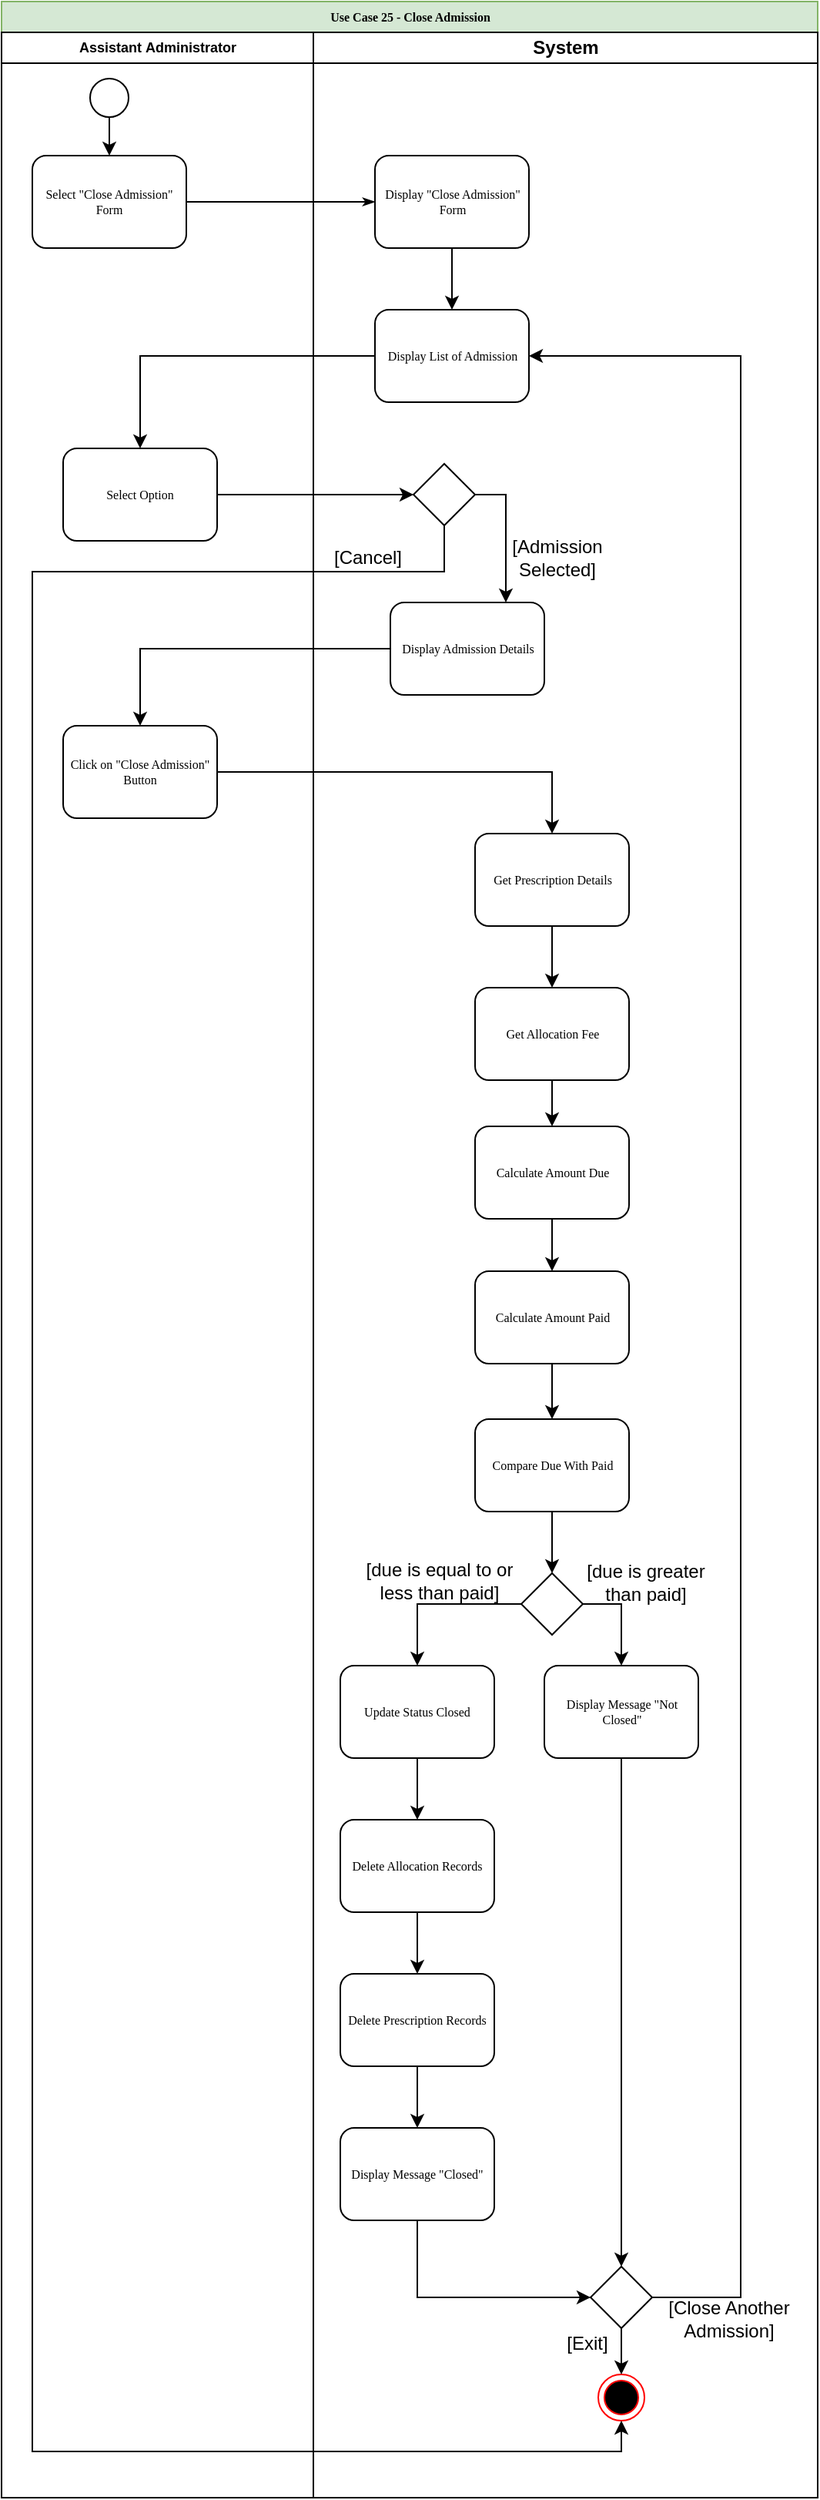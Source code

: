 <mxfile version="13.1.3" type="device"><diagram name="Page-1" id="74e2e168-ea6b-b213-b513-2b3c1d86103e"><mxGraphModel dx="1038" dy="548" grid="1" gridSize="10" guides="1" tooltips="1" connect="1" arrows="1" fold="1" page="1" pageScale="1" pageWidth="1100" pageHeight="850" background="#ffffff" math="0" shadow="0"><root><mxCell id="0"/><mxCell id="1" parent="0"/><mxCell id="77e6c97f196da883-1" value="Use Case 25 - Close Admission" style="swimlane;html=1;childLayout=stackLayout;startSize=20;rounded=0;shadow=0;labelBackgroundColor=none;strokeWidth=1;fontFamily=Verdana;fontSize=8;align=center;fillColor=#d5e8d4;strokeColor=#82b366;" parent="1" vertex="1"><mxGeometry x="70" y="60" width="530" height="1620" as="geometry"/></mxCell><mxCell id="77e6c97f196da883-2" value="&lt;span lang=&quot;EN-NZ&quot; style=&quot;font-size: 9px ; font-family: &amp;#34;arial&amp;#34; , sans-serif&quot;&gt;Assistant&amp;nbsp;&lt;/span&gt;Administrator" style="swimlane;html=1;startSize=20;fontSize=9;" parent="77e6c97f196da883-1" vertex="1"><mxGeometry y="20" width="202.5" height="1600" as="geometry"/></mxCell><mxCell id="ZdBTL1t5dG3beJrsOJjh-3" value="" style="edgeStyle=orthogonalEdgeStyle;rounded=0;orthogonalLoop=1;jettySize=auto;html=1;" parent="77e6c97f196da883-2" source="ZdBTL1t5dG3beJrsOJjh-1" target="77e6c97f196da883-8" edge="1"><mxGeometry relative="1" as="geometry"/></mxCell><mxCell id="ZdBTL1t5dG3beJrsOJjh-1" value="" style="ellipse;whiteSpace=wrap;html=1;aspect=fixed;" parent="77e6c97f196da883-2" vertex="1"><mxGeometry x="57.5" y="30" width="25" height="25" as="geometry"/></mxCell><mxCell id="77e6c97f196da883-8" value="Select &quot;Close Admission&quot; Form" style="rounded=1;whiteSpace=wrap;html=1;shadow=0;labelBackgroundColor=none;strokeWidth=1;fontFamily=Verdana;fontSize=8;align=center;" parent="77e6c97f196da883-2" vertex="1"><mxGeometry x="20" y="80" width="100" height="60" as="geometry"/></mxCell><mxCell id="3hQ6ydGFBJXENkssHdCG-2" value="Select Option" style="rounded=1;whiteSpace=wrap;html=1;shadow=0;labelBackgroundColor=none;strokeWidth=1;fontFamily=Verdana;fontSize=8;align=center;" parent="77e6c97f196da883-2" vertex="1"><mxGeometry x="40" y="270" width="100" height="60" as="geometry"/></mxCell><mxCell id="ZdBTL1t5dG3beJrsOJjh-8" value="Click on &quot;Close Admission&quot; Button" style="rounded=1;whiteSpace=wrap;html=1;shadow=0;labelBackgroundColor=none;strokeWidth=1;fontFamily=Verdana;fontSize=8;align=center;" parent="77e6c97f196da883-2" vertex="1"><mxGeometry x="40" y="450" width="100" height="60" as="geometry"/></mxCell><mxCell id="77e6c97f196da883-26" style="edgeStyle=orthogonalEdgeStyle;rounded=1;html=1;labelBackgroundColor=none;startArrow=none;startFill=0;startSize=5;endArrow=classicThin;endFill=1;endSize=5;jettySize=auto;orthogonalLoop=1;strokeWidth=1;fontFamily=Verdana;fontSize=8" parent="77e6c97f196da883-1" source="77e6c97f196da883-8" target="77e6c97f196da883-11" edge="1"><mxGeometry relative="1" as="geometry"/></mxCell><mxCell id="3hQ6ydGFBJXENkssHdCG-4" style="edgeStyle=orthogonalEdgeStyle;rounded=0;orthogonalLoop=1;jettySize=auto;html=1;exitX=0;exitY=0.5;exitDx=0;exitDy=0;entryX=0.5;entryY=0;entryDx=0;entryDy=0;fontSize=9;" parent="77e6c97f196da883-1" source="3hQ6ydGFBJXENkssHdCG-1" target="3hQ6ydGFBJXENkssHdCG-2" edge="1"><mxGeometry relative="1" as="geometry"/></mxCell><mxCell id="3hQ6ydGFBJXENkssHdCG-5" style="edgeStyle=orthogonalEdgeStyle;rounded=0;orthogonalLoop=1;jettySize=auto;html=1;exitX=1;exitY=0.5;exitDx=0;exitDy=0;entryX=0;entryY=0.5;entryDx=0;entryDy=0;fontSize=9;" parent="77e6c97f196da883-1" source="3hQ6ydGFBJXENkssHdCG-2" target="3hQ6ydGFBJXENkssHdCG-3" edge="1"><mxGeometry relative="1" as="geometry"/></mxCell><mxCell id="77e6c97f196da883-3" value="System" style="swimlane;html=1;startSize=20;" parent="77e6c97f196da883-1" vertex="1"><mxGeometry x="202.5" y="20" width="327.5" height="1600" as="geometry"/></mxCell><mxCell id="3hQ6ydGFBJXENkssHdCG-23" style="edgeStyle=orthogonalEdgeStyle;rounded=0;orthogonalLoop=1;jettySize=auto;html=1;exitX=0.5;exitY=1;exitDx=0;exitDy=0;fontSize=9;entryX=0.5;entryY=0;entryDx=0;entryDy=0;" parent="77e6c97f196da883-3" source="QrPT-xsLEVctbl-4yfZR-3" target="QrPT-xsLEVctbl-4yfZR-5" edge="1"><mxGeometry relative="1" as="geometry"><mxPoint x="90" y="830" as="sourcePoint"/><mxPoint x="107.5" y="790" as="targetPoint"/></mxGeometry></mxCell><mxCell id="3hQ6ydGFBJXENkssHdCG-7" value="[Cancel]" style="text;html=1;strokeColor=none;fillColor=none;align=center;verticalAlign=middle;whiteSpace=wrap;rounded=0;" parent="77e6c97f196da883-3" vertex="1"><mxGeometry y="331" width="70" height="20" as="geometry"/></mxCell><mxCell id="3hQ6ydGFBJXENkssHdCG-31" style="edgeStyle=orthogonalEdgeStyle;rounded=0;orthogonalLoop=1;jettySize=auto;html=1;exitX=1;exitY=0.5;exitDx=0;exitDy=0;entryX=0.75;entryY=0;entryDx=0;entryDy=0;fontSize=9;" parent="77e6c97f196da883-3" source="3hQ6ydGFBJXENkssHdCG-3" target="3hQ6ydGFBJXENkssHdCG-9" edge="1"><mxGeometry relative="1" as="geometry"/></mxCell><mxCell id="QrPT-xsLEVctbl-4yfZR-19" value="Display Message &quot;Closed&quot;" style="rounded=1;whiteSpace=wrap;html=1;shadow=0;labelBackgroundColor=none;strokeWidth=1;fontFamily=Verdana;fontSize=8;align=center;" parent="77e6c97f196da883-3" vertex="1"><mxGeometry x="17.5" y="1360" width="100" height="60" as="geometry"/></mxCell><mxCell id="QrPT-xsLEVctbl-4yfZR-18" value="Delete Prescription Records" style="rounded=1;whiteSpace=wrap;html=1;shadow=0;labelBackgroundColor=none;strokeWidth=1;fontFamily=Verdana;fontSize=8;align=center;" parent="77e6c97f196da883-3" vertex="1"><mxGeometry x="17.5" y="1260" width="100" height="60" as="geometry"/></mxCell><mxCell id="QrPT-xsLEVctbl-4yfZR-16" value="Delete Allocation Records" style="rounded=1;whiteSpace=wrap;html=1;shadow=0;labelBackgroundColor=none;strokeWidth=1;fontFamily=Verdana;fontSize=8;align=center;" parent="77e6c97f196da883-3" vertex="1"><mxGeometry x="17.5" y="1160" width="100" height="60" as="geometry"/></mxCell><mxCell id="QrPT-xsLEVctbl-4yfZR-14" value="Update Status Closed" style="rounded=1;whiteSpace=wrap;html=1;shadow=0;labelBackgroundColor=none;strokeWidth=1;fontFamily=Verdana;fontSize=8;align=center;" parent="77e6c97f196da883-3" vertex="1"><mxGeometry x="17.5" y="1060" width="100" height="60" as="geometry"/></mxCell><mxCell id="QrPT-xsLEVctbl-4yfZR-13" value="[due is equal to or less than paid]" style="text;html=1;strokeColor=none;fillColor=none;align=center;verticalAlign=middle;whiteSpace=wrap;rounded=0;" parent="77e6c97f196da883-3" vertex="1"><mxGeometry x="30" y="995" width="102.5" height="20" as="geometry"/></mxCell><mxCell id="QrPT-xsLEVctbl-4yfZR-26" style="edgeStyle=orthogonalEdgeStyle;rounded=0;orthogonalLoop=1;jettySize=auto;html=1;exitX=0.5;exitY=1;exitDx=0;exitDy=0;entryX=0.5;entryY=0;entryDx=0;entryDy=0;" parent="77e6c97f196da883-3" source="QrPT-xsLEVctbl-4yfZR-14" target="QrPT-xsLEVctbl-4yfZR-16" edge="1"><mxGeometry relative="1" as="geometry"/></mxCell><mxCell id="3hQ6ydGFBJXENkssHdCG-3" value="" style="rhombus;whiteSpace=wrap;html=1;" parent="77e6c97f196da883-3" vertex="1"><mxGeometry x="65" y="280" width="40" height="40" as="geometry"/></mxCell><mxCell id="3hQ6ydGFBJXENkssHdCG-26" style="edgeStyle=orthogonalEdgeStyle;rounded=0;orthogonalLoop=1;jettySize=auto;html=1;exitX=0.5;exitY=1;exitDx=0;exitDy=0;entryX=0.5;entryY=0;entryDx=0;entryDy=0;fontSize=9;" parent="77e6c97f196da883-3" source="77e6c97f196da883-11" target="3hQ6ydGFBJXENkssHdCG-1" edge="1"><mxGeometry relative="1" as="geometry"/></mxCell><mxCell id="QrPT-xsLEVctbl-4yfZR-27" style="edgeStyle=orthogonalEdgeStyle;rounded=0;orthogonalLoop=1;jettySize=auto;html=1;exitX=0.5;exitY=1;exitDx=0;exitDy=0;entryX=0.5;entryY=0;entryDx=0;entryDy=0;" parent="77e6c97f196da883-3" source="QrPT-xsLEVctbl-4yfZR-16" target="QrPT-xsLEVctbl-4yfZR-18" edge="1"><mxGeometry relative="1" as="geometry"/></mxCell><mxCell id="QrPT-xsLEVctbl-4yfZR-28" style="edgeStyle=orthogonalEdgeStyle;rounded=0;orthogonalLoop=1;jettySize=auto;html=1;exitX=0.5;exitY=1;exitDx=0;exitDy=0;entryX=0.5;entryY=0;entryDx=0;entryDy=0;" parent="77e6c97f196da883-3" source="QrPT-xsLEVctbl-4yfZR-18" target="QrPT-xsLEVctbl-4yfZR-19" edge="1"><mxGeometry relative="1" as="geometry"/></mxCell><mxCell id="QrPT-xsLEVctbl-4yfZR-7" value="Compare Due With Paid" style="rounded=1;whiteSpace=wrap;html=1;shadow=0;labelBackgroundColor=none;strokeWidth=1;fontFamily=Verdana;fontSize=8;align=center;" parent="77e6c97f196da883-3" vertex="1"><mxGeometry x="105" y="900" width="100" height="60" as="geometry"/></mxCell><mxCell id="QrPT-xsLEVctbl-4yfZR-5" value="Calculate Amount Paid" style="rounded=1;whiteSpace=wrap;html=1;shadow=0;labelBackgroundColor=none;strokeWidth=1;fontFamily=Verdana;fontSize=8;align=center;" parent="77e6c97f196da883-3" vertex="1"><mxGeometry x="105" y="804" width="100" height="60" as="geometry"/></mxCell><mxCell id="QrPT-xsLEVctbl-4yfZR-3" value="Calculate Amount Due" style="rounded=1;whiteSpace=wrap;html=1;shadow=0;labelBackgroundColor=none;strokeWidth=1;fontFamily=Verdana;fontSize=8;align=center;" parent="77e6c97f196da883-3" vertex="1"><mxGeometry x="105" y="710" width="100" height="60" as="geometry"/></mxCell><mxCell id="QrPT-xsLEVctbl-4yfZR-2" value="Get Allocation Fee" style="rounded=1;whiteSpace=wrap;html=1;shadow=0;labelBackgroundColor=none;strokeWidth=1;fontFamily=Verdana;fontSize=8;align=center;" parent="77e6c97f196da883-3" vertex="1"><mxGeometry x="105" y="620" width="100" height="60" as="geometry"/></mxCell><mxCell id="QrPT-xsLEVctbl-4yfZR-1" value="Get Prescription Details" style="rounded=1;whiteSpace=wrap;html=1;shadow=0;labelBackgroundColor=none;strokeWidth=1;fontFamily=Verdana;fontSize=8;align=center;" parent="77e6c97f196da883-3" vertex="1"><mxGeometry x="105" y="520" width="100" height="60" as="geometry"/></mxCell><mxCell id="QrPT-xsLEVctbl-4yfZR-9" style="edgeStyle=orthogonalEdgeStyle;rounded=0;orthogonalLoop=1;jettySize=auto;html=1;exitX=0.5;exitY=1;exitDx=0;exitDy=0;entryX=0.5;entryY=0;entryDx=0;entryDy=0;" parent="77e6c97f196da883-3" source="QrPT-xsLEVctbl-4yfZR-7" target="3hQ6ydGFBJXENkssHdCG-22" edge="1"><mxGeometry relative="1" as="geometry"/></mxCell><mxCell id="77e6c97f196da883-11" value="Display &quot;Close Admission&quot; Form" style="rounded=1;whiteSpace=wrap;html=1;shadow=0;labelBackgroundColor=none;strokeWidth=1;fontFamily=Verdana;fontSize=8;align=center;" parent="77e6c97f196da883-3" vertex="1"><mxGeometry x="40" y="80" width="100" height="60" as="geometry"/></mxCell><mxCell id="ZdBTL1t5dG3beJrsOJjh-28" style="edgeStyle=orthogonalEdgeStyle;rounded=0;orthogonalLoop=1;jettySize=auto;html=1;exitX=0.5;exitY=1;exitDx=0;exitDy=0;entryX=0.5;entryY=0;entryDx=0;entryDy=0;" parent="77e6c97f196da883-3" source="QrPT-xsLEVctbl-4yfZR-1" target="QrPT-xsLEVctbl-4yfZR-2" edge="1"><mxGeometry relative="1" as="geometry"><mxPoint x="90" y="600" as="sourcePoint"/><mxPoint x="90" y="640" as="targetPoint"/></mxGeometry></mxCell><mxCell id="3hQ6ydGFBJXENkssHdCG-1" value="Display List of Admission" style="rounded=1;whiteSpace=wrap;html=1;shadow=0;labelBackgroundColor=none;strokeWidth=1;fontFamily=Verdana;fontSize=8;align=center;" parent="77e6c97f196da883-3" vertex="1"><mxGeometry x="40" y="180" width="100" height="60" as="geometry"/></mxCell><mxCell id="QrPT-xsLEVctbl-4yfZR-8" style="edgeStyle=orthogonalEdgeStyle;rounded=0;orthogonalLoop=1;jettySize=auto;html=1;exitX=0.5;exitY=1;exitDx=0;exitDy=0;entryX=0.5;entryY=0;entryDx=0;entryDy=0;" parent="77e6c97f196da883-3" source="QrPT-xsLEVctbl-4yfZR-5" target="QrPT-xsLEVctbl-4yfZR-7" edge="1"><mxGeometry relative="1" as="geometry"/></mxCell><mxCell id="3hQ6ydGFBJXENkssHdCG-9" value="Display Admission Details" style="rounded=1;whiteSpace=wrap;html=1;shadow=0;labelBackgroundColor=none;strokeWidth=1;fontFamily=Verdana;fontSize=8;align=center;" parent="77e6c97f196da883-3" vertex="1"><mxGeometry x="50" y="370" width="100" height="60" as="geometry"/></mxCell><mxCell id="QrPT-xsLEVctbl-4yfZR-4" style="edgeStyle=orthogonalEdgeStyle;rounded=0;orthogonalLoop=1;jettySize=auto;html=1;exitX=0.5;exitY=1;exitDx=0;exitDy=0;entryX=0.5;entryY=0;entryDx=0;entryDy=0;" parent="77e6c97f196da883-3" source="QrPT-xsLEVctbl-4yfZR-2" target="QrPT-xsLEVctbl-4yfZR-3" edge="1"><mxGeometry relative="1" as="geometry"/></mxCell><mxCell id="QrPT-xsLEVctbl-4yfZR-15" style="edgeStyle=orthogonalEdgeStyle;rounded=0;orthogonalLoop=1;jettySize=auto;html=1;exitX=0;exitY=0.5;exitDx=0;exitDy=0;" parent="77e6c97f196da883-3" source="3hQ6ydGFBJXENkssHdCG-22" target="QrPT-xsLEVctbl-4yfZR-14" edge="1"><mxGeometry relative="1" as="geometry"/></mxCell><mxCell id="QrPT-xsLEVctbl-4yfZR-29" style="edgeStyle=orthogonalEdgeStyle;rounded=0;orthogonalLoop=1;jettySize=auto;html=1;exitX=1;exitY=0.5;exitDx=0;exitDy=0;entryX=0.5;entryY=0;entryDx=0;entryDy=0;" parent="77e6c97f196da883-3" source="3hQ6ydGFBJXENkssHdCG-22" target="QrPT-xsLEVctbl-4yfZR-20" edge="1"><mxGeometry relative="1" as="geometry"/></mxCell><mxCell id="3hQ6ydGFBJXENkssHdCG-22" value="" style="rhombus;whiteSpace=wrap;html=1;" parent="77e6c97f196da883-3" vertex="1"><mxGeometry x="135" y="1000" width="40" height="40" as="geometry"/></mxCell><mxCell id="3hQ6ydGFBJXENkssHdCG-6" value="[Admission Selected]" style="text;html=1;strokeColor=none;fillColor=none;align=center;verticalAlign=middle;whiteSpace=wrap;rounded=0;" parent="77e6c97f196da883-3" vertex="1"><mxGeometry x="123" y="331" width="70" height="20" as="geometry"/></mxCell><mxCell id="QrPT-xsLEVctbl-4yfZR-32" value="[Exit]" style="text;html=1;resizable=0;autosize=1;align=center;verticalAlign=middle;points=[];fillColor=none;strokeColor=none;rounded=0;" parent="77e6c97f196da883-3" vertex="1"><mxGeometry x="157.5" y="1490" width="40" height="20" as="geometry"/></mxCell><mxCell id="QrPT-xsLEVctbl-4yfZR-20" value="Display Message &quot;Not Closed&quot;" style="rounded=1;whiteSpace=wrap;html=1;shadow=0;labelBackgroundColor=none;strokeWidth=1;fontFamily=Verdana;fontSize=8;align=center;" parent="77e6c97f196da883-3" vertex="1"><mxGeometry x="150" y="1060" width="100" height="60" as="geometry"/></mxCell><mxCell id="QrPT-xsLEVctbl-4yfZR-10" value="[due is greater than paid]" style="text;html=1;strokeColor=none;fillColor=none;align=center;verticalAlign=middle;whiteSpace=wrap;rounded=0;" parent="77e6c97f196da883-3" vertex="1"><mxGeometry x="173" y="996" width="85" height="20" as="geometry"/></mxCell><mxCell id="QrPT-xsLEVctbl-4yfZR-34" value="[Close Another Admission]" style="text;html=1;strokeColor=none;fillColor=none;align=center;verticalAlign=middle;whiteSpace=wrap;rounded=0;" parent="77e6c97f196da883-3" vertex="1"><mxGeometry x="227.5" y="1474" width="85" height="20" as="geometry"/></mxCell><mxCell id="QrPT-xsLEVctbl-4yfZR-11" style="edgeStyle=orthogonalEdgeStyle;rounded=0;orthogonalLoop=1;jettySize=auto;html=1;exitX=0;exitY=0.5;exitDx=0;exitDy=0;entryX=0.5;entryY=0;entryDx=0;entryDy=0;" parent="77e6c97f196da883-1" source="3hQ6ydGFBJXENkssHdCG-9" target="ZdBTL1t5dG3beJrsOJjh-8" edge="1"><mxGeometry relative="1" as="geometry"/></mxCell><mxCell id="QrPT-xsLEVctbl-4yfZR-12" style="edgeStyle=orthogonalEdgeStyle;rounded=0;orthogonalLoop=1;jettySize=auto;html=1;exitX=1;exitY=0.5;exitDx=0;exitDy=0;entryX=0.5;entryY=0;entryDx=0;entryDy=0;" parent="77e6c97f196da883-1" source="ZdBTL1t5dG3beJrsOJjh-8" target="QrPT-xsLEVctbl-4yfZR-1" edge="1"><mxGeometry relative="1" as="geometry"/></mxCell><mxCell id="ZdBTL1t5dG3beJrsOJjh-24" value="" style="ellipse;html=1;shape=endState;fillColor=#000000;strokeColor=#ff0000;" parent="1" vertex="1"><mxGeometry x="457.5" y="1600" width="30" height="30" as="geometry"/></mxCell><mxCell id="3hQ6ydGFBJXENkssHdCG-30" style="edgeStyle=orthogonalEdgeStyle;rounded=0;orthogonalLoop=1;jettySize=auto;html=1;exitX=0.5;exitY=1;exitDx=0;exitDy=0;entryX=0.5;entryY=1;entryDx=0;entryDy=0;fontSize=9;" parent="1" source="3hQ6ydGFBJXENkssHdCG-3" target="ZdBTL1t5dG3beJrsOJjh-24" edge="1"><mxGeometry relative="1" as="geometry"><Array as="points"><mxPoint x="358" y="430"/><mxPoint x="90" y="430"/><mxPoint x="90" y="1650"/><mxPoint x="473" y="1650"/></Array></mxGeometry></mxCell><mxCell id="QrPT-xsLEVctbl-4yfZR-25" style="edgeStyle=orthogonalEdgeStyle;rounded=0;orthogonalLoop=1;jettySize=auto;html=1;exitX=0.5;exitY=1;exitDx=0;exitDy=0;entryX=0.5;entryY=0;entryDx=0;entryDy=0;" parent="1" source="QrPT-xsLEVctbl-4yfZR-22" target="ZdBTL1t5dG3beJrsOJjh-24" edge="1"><mxGeometry relative="1" as="geometry"/></mxCell><mxCell id="QrPT-xsLEVctbl-4yfZR-30" style="edgeStyle=orthogonalEdgeStyle;rounded=0;orthogonalLoop=1;jettySize=auto;html=1;exitX=1;exitY=0.5;exitDx=0;exitDy=0;entryX=1;entryY=0.5;entryDx=0;entryDy=0;" parent="1" source="QrPT-xsLEVctbl-4yfZR-22" target="3hQ6ydGFBJXENkssHdCG-1" edge="1"><mxGeometry relative="1" as="geometry"><Array as="points"><mxPoint x="550" y="1550"/><mxPoint x="550" y="290"/></Array></mxGeometry></mxCell><mxCell id="QrPT-xsLEVctbl-4yfZR-22" value="" style="rhombus;whiteSpace=wrap;html=1;" parent="1" vertex="1"><mxGeometry x="452.5" y="1530" width="40" height="40" as="geometry"/></mxCell><mxCell id="QrPT-xsLEVctbl-4yfZR-24" style="edgeStyle=orthogonalEdgeStyle;rounded=0;orthogonalLoop=1;jettySize=auto;html=1;exitX=0.5;exitY=1;exitDx=0;exitDy=0;entryX=0.5;entryY=0;entryDx=0;entryDy=0;" parent="1" source="QrPT-xsLEVctbl-4yfZR-20" target="QrPT-xsLEVctbl-4yfZR-22" edge="1"><mxGeometry relative="1" as="geometry"/></mxCell><mxCell id="QrPT-xsLEVctbl-4yfZR-31" style="edgeStyle=orthogonalEdgeStyle;rounded=0;orthogonalLoop=1;jettySize=auto;html=1;exitX=0.5;exitY=1;exitDx=0;exitDy=0;entryX=0;entryY=0.5;entryDx=0;entryDy=0;" parent="1" source="QrPT-xsLEVctbl-4yfZR-19" target="QrPT-xsLEVctbl-4yfZR-22" edge="1"><mxGeometry relative="1" as="geometry"/></mxCell></root></mxGraphModel></diagram></mxfile>